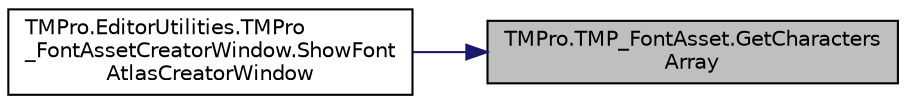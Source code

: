 digraph "TMPro.TMP_FontAsset.GetCharactersArray"
{
 // LATEX_PDF_SIZE
  edge [fontname="Helvetica",fontsize="10",labelfontname="Helvetica",labelfontsize="10"];
  node [fontname="Helvetica",fontsize="10",shape=record];
  rankdir="RL";
  Node1 [label="TMPro.TMP_FontAsset.GetCharacters\lArray",height=0.2,width=0.4,color="black", fillcolor="grey75", style="filled", fontcolor="black",tooltip="Function which returns an array that contains all the characters from a font asset."];
  Node1 -> Node2 [dir="back",color="midnightblue",fontsize="10",style="solid",fontname="Helvetica"];
  Node2 [label="TMPro.EditorUtilities.TMPro\l_FontAssetCreatorWindow.ShowFont\lAtlasCreatorWindow",height=0.2,width=0.4,color="black", fillcolor="white", style="filled",URL="$class_t_m_pro_1_1_editor_utilities_1_1_t_m_pro___font_asset_creator_window.html#a9e0ed45f56fa9d4b78c563be37ad3106",tooltip=" "];
}

